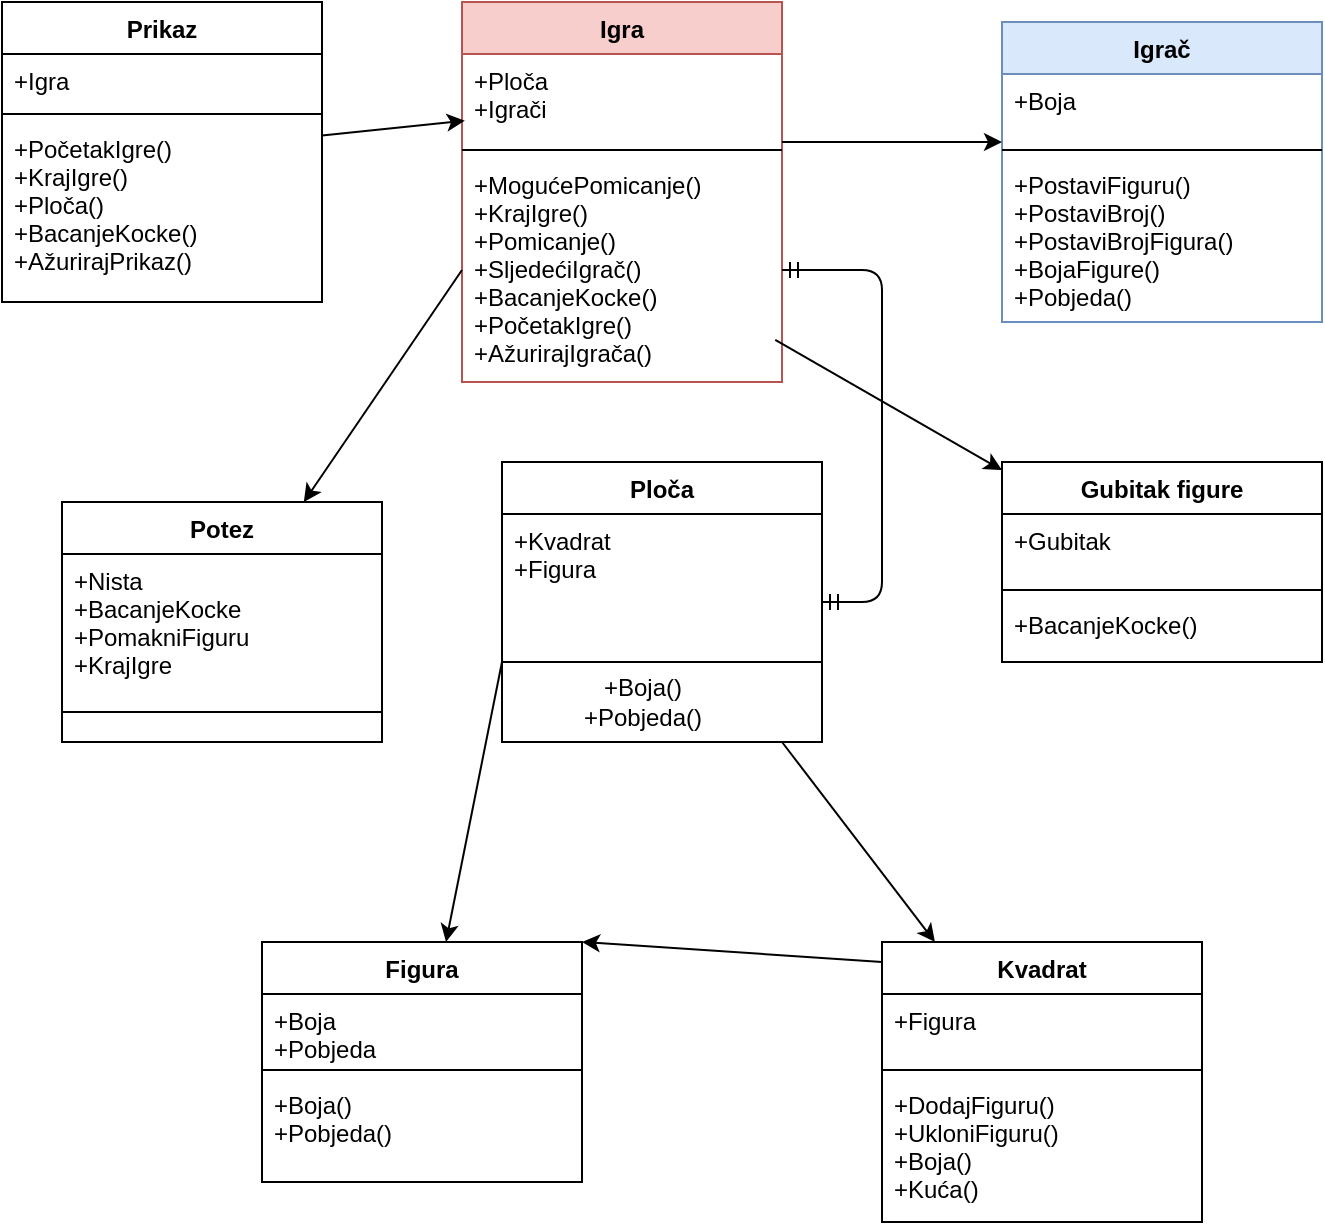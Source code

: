 <mxfile version="14.2.4" type="github" pages="3">
  <diagram id="_c5UoDet7S7U7oNL-fHp" name="UML">
    <mxGraphModel dx="274" dy="547" grid="1" gridSize="10" guides="1" tooltips="1" connect="1" arrows="1" fold="1" page="1" pageScale="1" pageWidth="827" pageHeight="1169" math="0" shadow="0">
      <root>
        <mxCell id="0" />
        <mxCell id="1" parent="0" />
        <mxCell id="dJLAQCiZaYGEF2m9_PsP-2" value="Prikaz" style="swimlane;fontStyle=1;align=center;verticalAlign=top;childLayout=stackLayout;horizontal=1;startSize=26;horizontalStack=0;resizeParent=1;resizeParentMax=0;resizeLast=0;collapsible=1;marginBottom=0;" parent="1" vertex="1">
          <mxGeometry x="60" y="50" width="160" height="150" as="geometry" />
        </mxCell>
        <mxCell id="dJLAQCiZaYGEF2m9_PsP-3" value="+Igra" style="text;strokeColor=none;fillColor=none;align=left;verticalAlign=top;spacingLeft=4;spacingRight=4;overflow=hidden;rotatable=0;points=[[0,0.5],[1,0.5]];portConstraint=eastwest;" parent="dJLAQCiZaYGEF2m9_PsP-2" vertex="1">
          <mxGeometry y="26" width="160" height="26" as="geometry" />
        </mxCell>
        <mxCell id="dJLAQCiZaYGEF2m9_PsP-4" value="" style="line;strokeWidth=1;fillColor=none;align=left;verticalAlign=middle;spacingTop=-1;spacingLeft=3;spacingRight=3;rotatable=0;labelPosition=right;points=[];portConstraint=eastwest;" parent="dJLAQCiZaYGEF2m9_PsP-2" vertex="1">
          <mxGeometry y="52" width="160" height="8" as="geometry" />
        </mxCell>
        <mxCell id="dJLAQCiZaYGEF2m9_PsP-5" value="+PočetakIgre()&#xa;+KrajIgre()&#xa;+Ploča()&#xa;+BacanjeKocke()&#xa;+AžurirajPrikaz()" style="text;strokeColor=none;fillColor=none;align=left;verticalAlign=top;spacingLeft=4;spacingRight=4;overflow=hidden;rotatable=0;points=[[0,0.5],[1,0.5]];portConstraint=eastwest;" parent="dJLAQCiZaYGEF2m9_PsP-2" vertex="1">
          <mxGeometry y="60" width="160" height="90" as="geometry" />
        </mxCell>
        <mxCell id="dJLAQCiZaYGEF2m9_PsP-6" value="Igra" style="swimlane;fontStyle=1;align=center;verticalAlign=top;childLayout=stackLayout;horizontal=1;startSize=26;horizontalStack=0;resizeParent=1;resizeParentMax=0;resizeLast=0;collapsible=1;marginBottom=0;fillColor=#f8cecc;strokeColor=#b85450;" parent="1" vertex="1">
          <mxGeometry x="290" y="50" width="160" height="190" as="geometry" />
        </mxCell>
        <mxCell id="dJLAQCiZaYGEF2m9_PsP-7" value="+Ploča&#xa;+Igrači" style="text;strokeColor=none;fillColor=none;align=left;verticalAlign=top;spacingLeft=4;spacingRight=4;overflow=hidden;rotatable=0;points=[[0,0.5],[1,0.5]];portConstraint=eastwest;" parent="dJLAQCiZaYGEF2m9_PsP-6" vertex="1">
          <mxGeometry y="26" width="160" height="44" as="geometry" />
        </mxCell>
        <mxCell id="dJLAQCiZaYGEF2m9_PsP-8" value="" style="line;strokeWidth=1;fillColor=none;align=left;verticalAlign=middle;spacingTop=-1;spacingLeft=3;spacingRight=3;rotatable=0;labelPosition=right;points=[];portConstraint=eastwest;" parent="dJLAQCiZaYGEF2m9_PsP-6" vertex="1">
          <mxGeometry y="70" width="160" height="8" as="geometry" />
        </mxCell>
        <mxCell id="dJLAQCiZaYGEF2m9_PsP-9" value="+MogućePomicanje()&#xa;+KrajIgre()&#xa;+Pomicanje()&#xa;+SljedećiIgrač()&#xa;+BacanjeKocke()&#xa;+PočetakIgre()&#xa;+AžurirajIgrača()" style="text;strokeColor=none;fillColor=none;align=left;verticalAlign=top;spacingLeft=4;spacingRight=4;overflow=hidden;rotatable=0;points=[[0,0.5],[1,0.5]];portConstraint=eastwest;" parent="dJLAQCiZaYGEF2m9_PsP-6" vertex="1">
          <mxGeometry y="78" width="160" height="112" as="geometry" />
        </mxCell>
        <mxCell id="dJLAQCiZaYGEF2m9_PsP-10" value="Ploča" style="swimlane;fontStyle=1;align=center;verticalAlign=top;childLayout=stackLayout;horizontal=1;startSize=26;horizontalStack=0;resizeParent=1;resizeParentMax=0;resizeLast=0;collapsible=1;marginBottom=0;" parent="1" vertex="1">
          <mxGeometry x="310" y="280" width="160" height="140" as="geometry" />
        </mxCell>
        <mxCell id="dJLAQCiZaYGEF2m9_PsP-11" value="+Kvadrat&#xa;+Figura" style="text;strokeColor=none;fillColor=none;align=left;verticalAlign=top;spacingLeft=4;spacingRight=4;overflow=hidden;rotatable=0;points=[[0,0.5],[1,0.5]];portConstraint=eastwest;" parent="dJLAQCiZaYGEF2m9_PsP-10" vertex="1">
          <mxGeometry y="26" width="160" height="34" as="geometry" />
        </mxCell>
        <mxCell id="dJLAQCiZaYGEF2m9_PsP-12" value="" style="line;strokeWidth=1;fillColor=none;align=left;verticalAlign=middle;spacingTop=-1;spacingLeft=3;spacingRight=3;rotatable=0;labelPosition=right;points=[];portConstraint=eastwest;" parent="dJLAQCiZaYGEF2m9_PsP-10" vertex="1">
          <mxGeometry y="60" width="160" height="80" as="geometry" />
        </mxCell>
        <mxCell id="dJLAQCiZaYGEF2m9_PsP-14" value="Potez" style="swimlane;fontStyle=1;align=center;verticalAlign=top;childLayout=stackLayout;horizontal=1;startSize=26;horizontalStack=0;resizeParent=1;resizeParentMax=0;resizeLast=0;collapsible=1;marginBottom=0;" parent="1" vertex="1">
          <mxGeometry x="90" y="300" width="160" height="120" as="geometry" />
        </mxCell>
        <mxCell id="dJLAQCiZaYGEF2m9_PsP-15" value="+Nista&#xa;+BacanjeKocke&#xa;+PomakniFiguru&#xa;+KrajIgre" style="text;strokeColor=none;fillColor=none;align=left;verticalAlign=top;spacingLeft=4;spacingRight=4;overflow=hidden;rotatable=0;points=[[0,0.5],[1,0.5]];portConstraint=eastwest;" parent="dJLAQCiZaYGEF2m9_PsP-14" vertex="1">
          <mxGeometry y="26" width="160" height="64" as="geometry" />
        </mxCell>
        <mxCell id="dJLAQCiZaYGEF2m9_PsP-16" value="" style="line;strokeWidth=1;fillColor=none;align=left;verticalAlign=middle;spacingTop=-1;spacingLeft=3;spacingRight=3;rotatable=0;labelPosition=right;points=[];portConstraint=eastwest;" parent="dJLAQCiZaYGEF2m9_PsP-14" vertex="1">
          <mxGeometry y="90" width="160" height="30" as="geometry" />
        </mxCell>
        <mxCell id="dJLAQCiZaYGEF2m9_PsP-21" value="Igrač" style="swimlane;fontStyle=1;align=center;verticalAlign=top;childLayout=stackLayout;horizontal=1;startSize=26;horizontalStack=0;resizeParent=1;resizeParentMax=0;resizeLast=0;collapsible=1;marginBottom=0;fillColor=#dae8fc;strokeColor=#6c8ebf;" parent="1" vertex="1">
          <mxGeometry x="560" y="60" width="160" height="150" as="geometry" />
        </mxCell>
        <mxCell id="dJLAQCiZaYGEF2m9_PsP-22" value="+Boja" style="text;strokeColor=none;fillColor=none;align=left;verticalAlign=top;spacingLeft=4;spacingRight=4;overflow=hidden;rotatable=0;points=[[0,0.5],[1,0.5]];portConstraint=eastwest;" parent="dJLAQCiZaYGEF2m9_PsP-21" vertex="1">
          <mxGeometry y="26" width="160" height="34" as="geometry" />
        </mxCell>
        <mxCell id="dJLAQCiZaYGEF2m9_PsP-23" value="" style="line;strokeWidth=1;fillColor=none;align=left;verticalAlign=middle;spacingTop=-1;spacingLeft=3;spacingRight=3;rotatable=0;labelPosition=right;points=[];portConstraint=eastwest;" parent="dJLAQCiZaYGEF2m9_PsP-21" vertex="1">
          <mxGeometry y="60" width="160" height="8" as="geometry" />
        </mxCell>
        <mxCell id="dJLAQCiZaYGEF2m9_PsP-24" value="+PostaviFiguru()&#xa;+PostaviBroj()&#xa;+PostaviBrojFigura()&#xa;+BojaFigure()&#xa;+Pobjeda()" style="text;strokeColor=none;fillColor=none;align=left;verticalAlign=top;spacingLeft=4;spacingRight=4;overflow=hidden;rotatable=0;points=[[0,0.5],[1,0.5]];portConstraint=eastwest;" parent="dJLAQCiZaYGEF2m9_PsP-21" vertex="1">
          <mxGeometry y="68" width="160" height="82" as="geometry" />
        </mxCell>
        <mxCell id="dJLAQCiZaYGEF2m9_PsP-29" value="+Boja()&lt;br&gt;+Pobjeda()&lt;br&gt;" style="text;html=1;align=center;verticalAlign=middle;resizable=0;points=[];autosize=1;" parent="1" vertex="1">
          <mxGeometry x="345" y="385" width="70" height="30" as="geometry" />
        </mxCell>
        <mxCell id="dJLAQCiZaYGEF2m9_PsP-30" value="Gubitak figure" style="swimlane;fontStyle=1;align=center;verticalAlign=top;childLayout=stackLayout;horizontal=1;startSize=26;horizontalStack=0;resizeParent=1;resizeParentMax=0;resizeLast=0;collapsible=1;marginBottom=0;" parent="1" vertex="1">
          <mxGeometry x="560" y="280" width="160" height="100" as="geometry" />
        </mxCell>
        <mxCell id="dJLAQCiZaYGEF2m9_PsP-31" value="+Gubitak" style="text;strokeColor=none;fillColor=none;align=left;verticalAlign=top;spacingLeft=4;spacingRight=4;overflow=hidden;rotatable=0;points=[[0,0.5],[1,0.5]];portConstraint=eastwest;" parent="dJLAQCiZaYGEF2m9_PsP-30" vertex="1">
          <mxGeometry y="26" width="160" height="34" as="geometry" />
        </mxCell>
        <mxCell id="dJLAQCiZaYGEF2m9_PsP-32" value="" style="line;strokeWidth=1;fillColor=none;align=left;verticalAlign=middle;spacingTop=-1;spacingLeft=3;spacingRight=3;rotatable=0;labelPosition=right;points=[];portConstraint=eastwest;" parent="dJLAQCiZaYGEF2m9_PsP-30" vertex="1">
          <mxGeometry y="60" width="160" height="8" as="geometry" />
        </mxCell>
        <mxCell id="dJLAQCiZaYGEF2m9_PsP-33" value="+BacanjeKocke()" style="text;strokeColor=none;fillColor=none;align=left;verticalAlign=top;spacingLeft=4;spacingRight=4;overflow=hidden;rotatable=0;points=[[0,0.5],[1,0.5]];portConstraint=eastwest;" parent="dJLAQCiZaYGEF2m9_PsP-30" vertex="1">
          <mxGeometry y="68" width="160" height="32" as="geometry" />
        </mxCell>
        <mxCell id="dJLAQCiZaYGEF2m9_PsP-34" value="Kvadrat" style="swimlane;fontStyle=1;align=center;verticalAlign=top;childLayout=stackLayout;horizontal=1;startSize=26;horizontalStack=0;resizeParent=1;resizeParentMax=0;resizeLast=0;collapsible=1;marginBottom=0;" parent="1" vertex="1">
          <mxGeometry x="500" y="520" width="160" height="140" as="geometry" />
        </mxCell>
        <mxCell id="dJLAQCiZaYGEF2m9_PsP-35" value="+Figura&#xa;" style="text;strokeColor=none;fillColor=none;align=left;verticalAlign=top;spacingLeft=4;spacingRight=4;overflow=hidden;rotatable=0;points=[[0,0.5],[1,0.5]];portConstraint=eastwest;" parent="dJLAQCiZaYGEF2m9_PsP-34" vertex="1">
          <mxGeometry y="26" width="160" height="34" as="geometry" />
        </mxCell>
        <mxCell id="dJLAQCiZaYGEF2m9_PsP-36" value="" style="line;strokeWidth=1;fillColor=none;align=left;verticalAlign=middle;spacingTop=-1;spacingLeft=3;spacingRight=3;rotatable=0;labelPosition=right;points=[];portConstraint=eastwest;" parent="dJLAQCiZaYGEF2m9_PsP-34" vertex="1">
          <mxGeometry y="60" width="160" height="8" as="geometry" />
        </mxCell>
        <mxCell id="dJLAQCiZaYGEF2m9_PsP-37" value="+DodajFiguru()&#xa;+UkloniFiguru()&#xa;+Boja()&#xa;+Kuća()" style="text;strokeColor=none;fillColor=none;align=left;verticalAlign=top;spacingLeft=4;spacingRight=4;overflow=hidden;rotatable=0;points=[[0,0.5],[1,0.5]];portConstraint=eastwest;" parent="dJLAQCiZaYGEF2m9_PsP-34" vertex="1">
          <mxGeometry y="68" width="160" height="72" as="geometry" />
        </mxCell>
        <mxCell id="dJLAQCiZaYGEF2m9_PsP-38" value="Figura" style="swimlane;fontStyle=1;align=center;verticalAlign=top;childLayout=stackLayout;horizontal=1;startSize=26;horizontalStack=0;resizeParent=1;resizeParentMax=0;resizeLast=0;collapsible=1;marginBottom=0;" parent="1" vertex="1">
          <mxGeometry x="190" y="520" width="160" height="120" as="geometry" />
        </mxCell>
        <mxCell id="dJLAQCiZaYGEF2m9_PsP-39" value="+Boja&#xa;+Pobjeda" style="text;strokeColor=none;fillColor=none;align=left;verticalAlign=top;spacingLeft=4;spacingRight=4;overflow=hidden;rotatable=0;points=[[0,0.5],[1,0.5]];portConstraint=eastwest;" parent="dJLAQCiZaYGEF2m9_PsP-38" vertex="1">
          <mxGeometry y="26" width="160" height="34" as="geometry" />
        </mxCell>
        <mxCell id="dJLAQCiZaYGEF2m9_PsP-40" value="" style="line;strokeWidth=1;fillColor=none;align=left;verticalAlign=middle;spacingTop=-1;spacingLeft=3;spacingRight=3;rotatable=0;labelPosition=right;points=[];portConstraint=eastwest;" parent="dJLAQCiZaYGEF2m9_PsP-38" vertex="1">
          <mxGeometry y="60" width="160" height="8" as="geometry" />
        </mxCell>
        <mxCell id="dJLAQCiZaYGEF2m9_PsP-41" value="+Boja()&#xa;+Pobjeda()" style="text;strokeColor=none;fillColor=none;align=left;verticalAlign=top;spacingLeft=4;spacingRight=4;overflow=hidden;rotatable=0;points=[[0,0.5],[1,0.5]];portConstraint=eastwest;" parent="dJLAQCiZaYGEF2m9_PsP-38" vertex="1">
          <mxGeometry y="68" width="160" height="52" as="geometry" />
        </mxCell>
        <mxCell id="dJLAQCiZaYGEF2m9_PsP-42" value="" style="endArrow=classic;html=1;entryX=0.009;entryY=0.759;entryDx=0;entryDy=0;entryPerimeter=0;" parent="1" edge="1" target="dJLAQCiZaYGEF2m9_PsP-7" source="dJLAQCiZaYGEF2m9_PsP-2">
          <mxGeometry width="50" height="50" relative="1" as="geometry">
            <mxPoint x="230" y="109" as="sourcePoint" />
            <mxPoint x="280" y="60" as="targetPoint" />
            <Array as="points" />
          </mxGeometry>
        </mxCell>
        <mxCell id="dJLAQCiZaYGEF2m9_PsP-43" value="" style="endArrow=classic;html=1;" parent="1" edge="1">
          <mxGeometry width="50" height="50" relative="1" as="geometry">
            <mxPoint x="450" y="120" as="sourcePoint" />
            <mxPoint x="560" y="120" as="targetPoint" />
          </mxGeometry>
        </mxCell>
        <mxCell id="dJLAQCiZaYGEF2m9_PsP-46" value="" style="endArrow=classic;html=1;exitX=0;exitY=0.5;exitDx=0;exitDy=0;" parent="1" source="dJLAQCiZaYGEF2m9_PsP-9" target="dJLAQCiZaYGEF2m9_PsP-14" edge="1">
          <mxGeometry width="50" height="50" relative="1" as="geometry">
            <mxPoint x="160" y="270" as="sourcePoint" />
            <mxPoint x="210" y="220" as="targetPoint" />
          </mxGeometry>
        </mxCell>
        <mxCell id="dJLAQCiZaYGEF2m9_PsP-47" value="" style="endArrow=classic;html=1;exitX=0;exitY=0.5;exitDx=0;exitDy=0;exitPerimeter=0;" parent="1" source="dJLAQCiZaYGEF2m9_PsP-12" target="dJLAQCiZaYGEF2m9_PsP-38" edge="1">
          <mxGeometry width="50" height="50" relative="1" as="geometry">
            <mxPoint x="390" y="310" as="sourcePoint" />
            <mxPoint x="440" y="260" as="targetPoint" />
          </mxGeometry>
        </mxCell>
        <mxCell id="dJLAQCiZaYGEF2m9_PsP-48" value="" style="endArrow=classic;html=1;" parent="1" target="dJLAQCiZaYGEF2m9_PsP-34" edge="1">
          <mxGeometry width="50" height="50" relative="1" as="geometry">
            <mxPoint x="450" y="420" as="sourcePoint" />
            <mxPoint x="440" y="260" as="targetPoint" />
          </mxGeometry>
        </mxCell>
        <mxCell id="dJLAQCiZaYGEF2m9_PsP-49" value="" style="endArrow=classic;html=1;entryX=1;entryY=0;entryDx=0;entryDy=0;exitX=0;exitY=0.071;exitDx=0;exitDy=0;exitPerimeter=0;" parent="1" source="dJLAQCiZaYGEF2m9_PsP-34" target="dJLAQCiZaYGEF2m9_PsP-38" edge="1">
          <mxGeometry width="50" height="50" relative="1" as="geometry">
            <mxPoint x="390" y="310" as="sourcePoint" />
            <mxPoint x="440" y="260" as="targetPoint" />
          </mxGeometry>
        </mxCell>
        <mxCell id="dJLAQCiZaYGEF2m9_PsP-44" value="" style="endArrow=classic;html=1;exitX=0.979;exitY=0.812;exitDx=0;exitDy=0;exitPerimeter=0;" parent="1" target="dJLAQCiZaYGEF2m9_PsP-30" edge="1" source="dJLAQCiZaYGEF2m9_PsP-9">
          <mxGeometry width="50" height="50" relative="1" as="geometry">
            <mxPoint x="414" y="210" as="sourcePoint" />
            <mxPoint x="464" y="160" as="targetPoint" />
          </mxGeometry>
        </mxCell>
        <mxCell id="QDCTNnOczIpenaG33yWx-2" value="" style="edgeStyle=entityRelationEdgeStyle;fontSize=12;html=1;endArrow=ERmandOne;startArrow=ERmandOne;" edge="1" parent="1" source="dJLAQCiZaYGEF2m9_PsP-10" target="dJLAQCiZaYGEF2m9_PsP-9">
          <mxGeometry width="100" height="100" relative="1" as="geometry">
            <mxPoint x="530" y="330" as="sourcePoint" />
            <mxPoint x="630" y="230" as="targetPoint" />
          </mxGeometry>
        </mxCell>
      </root>
    </mxGraphModel>
  </diagram>
  <diagram id="WkWae0V2T4ftGJnn2FQq" name="Dijagram">
    <mxGraphModel dx="399" dy="547" grid="1" gridSize="10" guides="1" tooltips="1" connect="1" arrows="1" fold="1" page="1" pageScale="1" pageWidth="827" pageHeight="1169" math="0" shadow="0">
      <root>
        <mxCell id="GAQ1wbNPf6ZKFv2ZUsRi-0" />
        <mxCell id="GAQ1wbNPf6ZKFv2ZUsRi-1" parent="GAQ1wbNPf6ZKFv2ZUsRi-0" />
        <mxCell id="GAQ1wbNPf6ZKFv2ZUsRi-2" value="«model»&lt;br&gt;&lt;b&gt;Kocka&lt;br&gt;&lt;/b&gt;" style="html=1;" parent="GAQ1wbNPf6ZKFv2ZUsRi-1" vertex="1">
          <mxGeometry x="100" y="80" width="110" height="50" as="geometry" />
        </mxCell>
        <mxCell id="GAQ1wbNPf6ZKFv2ZUsRi-3" value="«view»&lt;br&gt;&lt;b&gt;Prikaz&lt;/b&gt;" style="html=1;fillColor=#dae8fc;strokeColor=#6c8ebf;" parent="GAQ1wbNPf6ZKFv2ZUsRi-1" vertex="1">
          <mxGeometry x="610" y="230" width="110" height="50" as="geometry" />
        </mxCell>
        <mxCell id="GAQ1wbNPf6ZKFv2ZUsRi-4" value="«controller»&lt;br&gt;&lt;b&gt;Igra&lt;/b&gt;" style="html=1;fillColor=#f8cecc;strokeColor=#b85450;" parent="GAQ1wbNPf6ZKFv2ZUsRi-1" vertex="1">
          <mxGeometry x="365" y="330" width="110" height="50" as="geometry" />
        </mxCell>
        <mxCell id="GAQ1wbNPf6ZKFv2ZUsRi-5" value="«model»&lt;br&gt;&lt;b&gt;Figure&lt;/b&gt;" style="html=1;" parent="GAQ1wbNPf6ZKFv2ZUsRi-1" vertex="1">
          <mxGeometry x="395" y="130" width="110" height="50" as="geometry" />
        </mxCell>
        <mxCell id="GAQ1wbNPf6ZKFv2ZUsRi-6" value="«model»&lt;br&gt;&lt;b&gt;Igrac&lt;/b&gt;" style="html=1;" parent="GAQ1wbNPf6ZKFv2ZUsRi-1" vertex="1">
          <mxGeometry x="100" y="230" width="110" height="50" as="geometry" />
        </mxCell>
        <mxCell id="GAQ1wbNPf6ZKFv2ZUsRi-7" value="" style="endArrow=none;html=1;edgeStyle=orthogonalEdgeStyle;" parent="GAQ1wbNPf6ZKFv2ZUsRi-1" edge="1">
          <mxGeometry relative="1" as="geometry">
            <mxPoint x="465" y="330" as="sourcePoint" />
            <mxPoint x="610.0" y="255" as="targetPoint" />
            <Array as="points">
              <mxPoint x="580" y="255" />
              <mxPoint x="580" y="255" />
            </Array>
          </mxGeometry>
        </mxCell>
        <mxCell id="GAQ1wbNPf6ZKFv2ZUsRi-8" value="" style="endArrow=none;html=1;edgeStyle=orthogonalEdgeStyle;entryX=0;entryY=0;entryDx=0;entryDy=0;" parent="GAQ1wbNPf6ZKFv2ZUsRi-1" target="GAQ1wbNPf6ZKFv2ZUsRi-4" edge="1">
          <mxGeometry relative="1" as="geometry">
            <mxPoint x="210" y="254.5" as="sourcePoint" />
            <mxPoint x="370.0" y="254.5" as="targetPoint" />
            <Array as="points">
              <mxPoint x="365" y="255" />
            </Array>
          </mxGeometry>
        </mxCell>
        <mxCell id="GAQ1wbNPf6ZKFv2ZUsRi-9" value="" style="endArrow=none;html=1;edgeStyle=orthogonalEdgeStyle;entryX=0.75;entryY=0;entryDx=0;entryDy=0;" parent="GAQ1wbNPf6ZKFv2ZUsRi-1" target="GAQ1wbNPf6ZKFv2ZUsRi-5" edge="1">
          <mxGeometry relative="1" as="geometry">
            <mxPoint x="205" y="90" as="sourcePoint" />
            <mxPoint x="365.0" y="90" as="targetPoint" />
            <Array as="points">
              <mxPoint x="363" y="91" />
            </Array>
          </mxGeometry>
        </mxCell>
        <mxCell id="GAQ1wbNPf6ZKFv2ZUsRi-10" value="" style="endArrow=none;html=1;edgeStyle=orthogonalEdgeStyle;exitX=0.5;exitY=1;exitDx=0;exitDy=0;entryX=0.5;entryY=0;entryDx=0;entryDy=0;" parent="GAQ1wbNPf6ZKFv2ZUsRi-1" source="GAQ1wbNPf6ZKFv2ZUsRi-5" target="GAQ1wbNPf6ZKFv2ZUsRi-4" edge="1">
          <mxGeometry relative="1" as="geometry">
            <mxPoint x="270" y="180" as="sourcePoint" />
            <mxPoint x="430" y="180" as="targetPoint" />
            <Array as="points">
              <mxPoint x="425" y="200" />
              <mxPoint x="425" y="200" />
            </Array>
          </mxGeometry>
        </mxCell>
        <mxCell id="GAQ1wbNPf6ZKFv2ZUsRi-11" value="" style="endArrow=none;html=1;edgeStyle=orthogonalEdgeStyle;exitX=0.5;exitY=1;exitDx=0;exitDy=0;entryX=0.5;entryY=0;entryDx=0;entryDy=0;" parent="GAQ1wbNPf6ZKFv2ZUsRi-1" edge="1">
          <mxGeometry relative="1" as="geometry">
            <mxPoint x="154.5" y="130" as="sourcePoint" />
            <mxPoint x="154.5" y="230" as="targetPoint" />
            <Array as="points">
              <mxPoint x="154.5" y="200" />
              <mxPoint x="154.5" y="200" />
            </Array>
          </mxGeometry>
        </mxCell>
      </root>
    </mxGraphModel>
  </diagram>
  <diagram id="O85xi43B0JRecJG0S4Nx" name="Dijagram klasa pogleda Čovječe ne ljuti se">
    <mxGraphModel dx="301" dy="547" grid="1" gridSize="10" guides="1" tooltips="1" connect="1" arrows="1" fold="1" page="1" pageScale="1" pageWidth="827" pageHeight="1169" math="0" shadow="0">
      <root>
        <mxCell id="WdMJ5OcjHjvA4ntCFSDY-0" />
        <mxCell id="WdMJ5OcjHjvA4ntCFSDY-1" parent="WdMJ5OcjHjvA4ntCFSDY-0" />
        <mxCell id="q222Uh0aoFUY95NXyKkL-0" value="Prikaz" style="swimlane;fontStyle=1;align=center;verticalAlign=top;childLayout=stackLayout;horizontal=1;startSize=26;horizontalStack=0;resizeParent=1;resizeParentMax=0;resizeLast=0;collapsible=1;marginBottom=0;strokeColor=#6c8ebf;fillColor=#dae8fc;html=1;" vertex="1" parent="WdMJ5OcjHjvA4ntCFSDY-1">
          <mxGeometry x="130" y="230" width="160" height="138" as="geometry">
            <mxRectangle x="130" y="230" width="70" height="26" as="alternateBounds" />
          </mxGeometry>
        </mxCell>
        <mxCell id="q222Uh0aoFUY95NXyKkL-2" value="" style="line;strokeWidth=1;fillColor=none;align=left;verticalAlign=middle;spacingTop=-1;spacingLeft=3;spacingRight=3;rotatable=0;labelPosition=right;points=[];portConstraint=eastwest;" vertex="1" parent="q222Uh0aoFUY95NXyKkL-0">
          <mxGeometry y="26" width="160" height="8" as="geometry" />
        </mxCell>
        <mxCell id="q222Uh0aoFUY95NXyKkL-3" value="prikaziPocetakIgre()" style="text;strokeColor=none;fillColor=none;align=left;verticalAlign=top;spacingLeft=4;spacingRight=4;overflow=hidden;rotatable=0;points=[[0,0.5],[1,0.5]];portConstraint=eastwest;" vertex="1" parent="q222Uh0aoFUY95NXyKkL-0">
          <mxGeometry y="34" width="160" height="26" as="geometry" />
        </mxCell>
        <mxCell id="lQW66CqkbsENfFjeRrtd-3" value="opcijaStartIgre()" style="text;strokeColor=none;fillColor=none;align=left;verticalAlign=top;spacingLeft=4;spacingRight=4;overflow=hidden;rotatable=0;points=[[0,0.5],[1,0.5]];portConstraint=eastwest;" vertex="1" parent="q222Uh0aoFUY95NXyKkL-0">
          <mxGeometry y="60" width="160" height="26" as="geometry" />
        </mxCell>
        <mxCell id="-8FA1HeXkwwPCG7JwZb5-6" value="unosImena()" style="text;strokeColor=none;fillColor=none;align=left;verticalAlign=top;spacingLeft=4;spacingRight=4;overflow=hidden;rotatable=0;points=[[0,0.5],[1,0.5]];portConstraint=eastwest;" vertex="1" parent="q222Uh0aoFUY95NXyKkL-0">
          <mxGeometry y="86" width="160" height="26" as="geometry" />
        </mxCell>
        <mxCell id="-8FA1HeXkwwPCG7JwZb5-7" value="biranjeBoje()" style="text;strokeColor=none;fillColor=none;align=left;verticalAlign=top;spacingLeft=4;spacingRight=4;overflow=hidden;rotatable=0;points=[[0,0.5],[1,0.5]];portConstraint=eastwest;" vertex="1" parent="q222Uh0aoFUY95NXyKkL-0">
          <mxGeometry y="112" width="160" height="26" as="geometry" />
        </mxCell>
      </root>
    </mxGraphModel>
  </diagram>
</mxfile>
